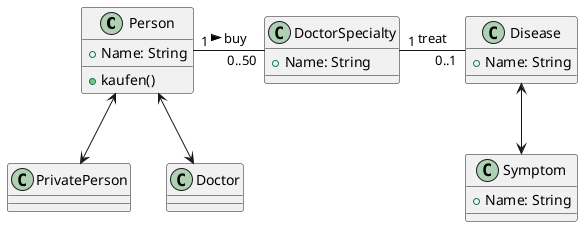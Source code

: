 @startuml
class Person {
+ Name: String
+ kaufen()
}
class PrivatePerson {}
class Doctor {}

Person <--> PrivatePerson
Person <--> Doctor

class DoctorSpecialty {
+ Name: String
}
class Disease {
+ Name: String
}
class Symptom {
+ Name: String
}

Disease <--> Symptom
Person "1" - "0..50" DoctorSpecialty : buy >
DoctorSpecialty "1" - "0..1" Disease : treat
@enduml
